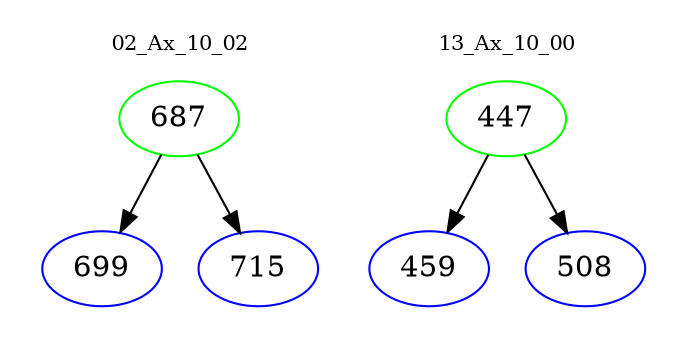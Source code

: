 digraph{
subgraph cluster_0 {
color = white
label = "02_Ax_10_02";
fontsize=10;
T0_687 [label="687", color="green"]
T0_687 -> T0_699 [color="black"]
T0_699 [label="699", color="blue"]
T0_687 -> T0_715 [color="black"]
T0_715 [label="715", color="blue"]
}
subgraph cluster_1 {
color = white
label = "13_Ax_10_00";
fontsize=10;
T1_447 [label="447", color="green"]
T1_447 -> T1_459 [color="black"]
T1_459 [label="459", color="blue"]
T1_447 -> T1_508 [color="black"]
T1_508 [label="508", color="blue"]
}
}
